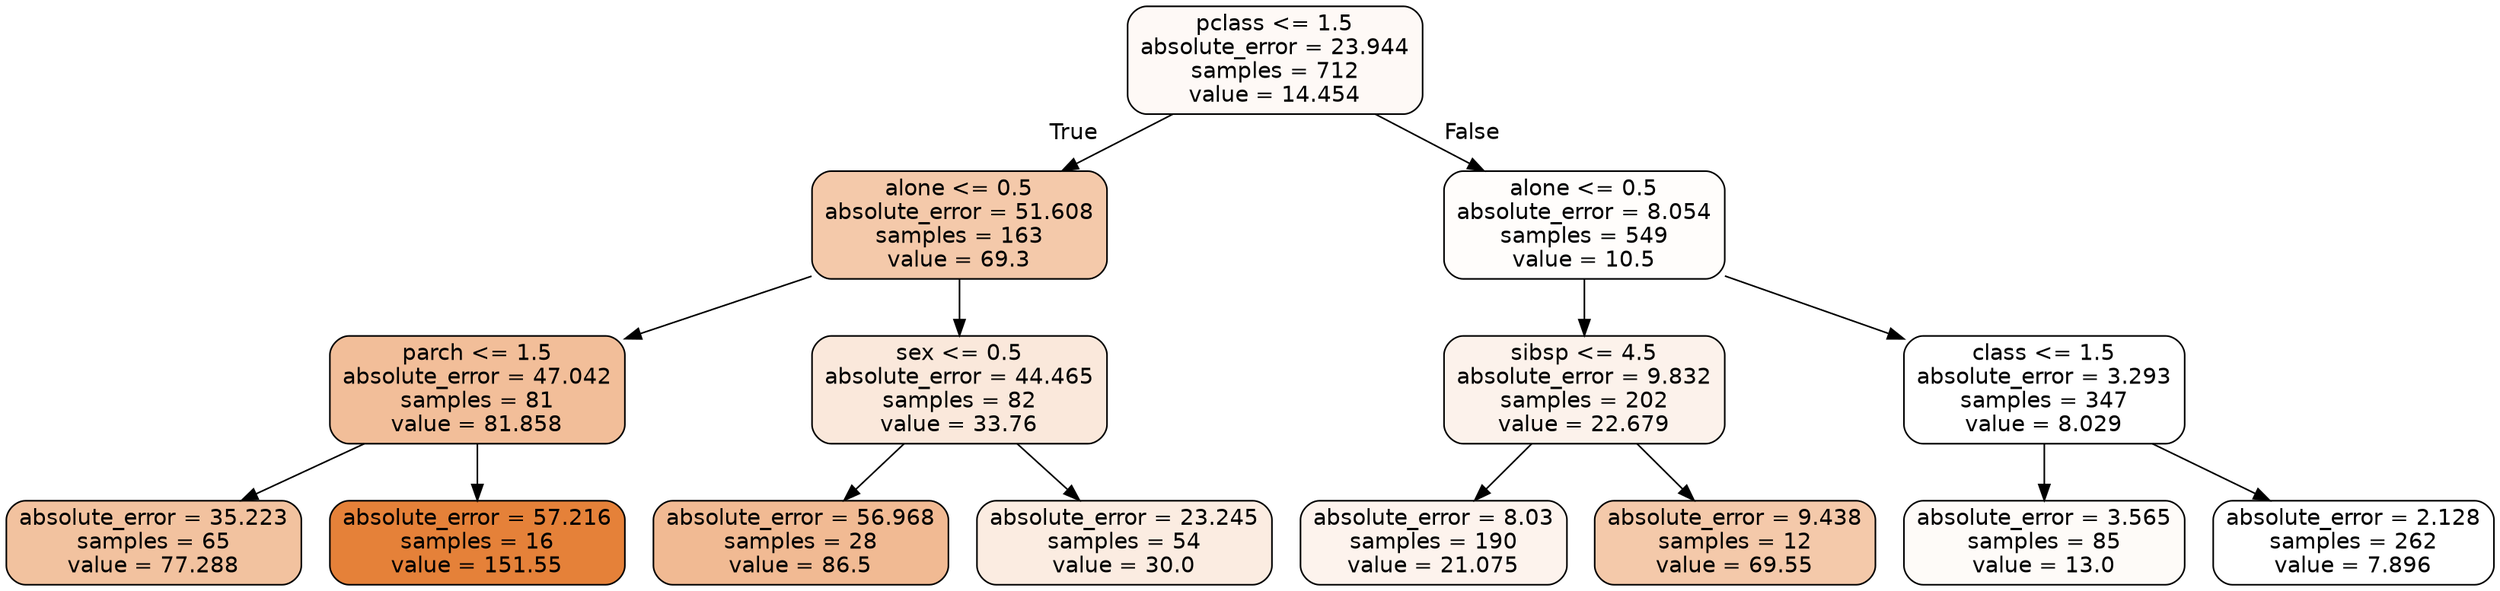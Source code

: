 digraph Tree {
node [shape=box, style="filled, rounded", color="black", fontname="helvetica"] ;
edge [fontname="helvetica"] ;
0 [label="pclass <= 1.5\nabsolute_error = 23.944\nsamples = 712\nvalue = 14.454", fillcolor="#fef9f6"] ;
1 [label="alone <= 0.5\nabsolute_error = 51.608\nsamples = 163\nvalue = 69.3", fillcolor="#f4c9aa"] ;
0 -> 1 [labeldistance=2.5, labelangle=45, headlabel="True"] ;
2 [label="parch <= 1.5\nabsolute_error = 47.042\nsamples = 81\nvalue = 81.858", fillcolor="#f2be99"] ;
1 -> 2 ;
3 [label="absolute_error = 35.223\nsamples = 65\nvalue = 77.288", fillcolor="#f2c29f"] ;
2 -> 3 ;
4 [label="absolute_error = 57.216\nsamples = 16\nvalue = 151.55", fillcolor="#e58139"] ;
2 -> 4 ;
5 [label="sex <= 0.5\nabsolute_error = 44.465\nsamples = 82\nvalue = 33.76", fillcolor="#fae8db"] ;
1 -> 5 ;
6 [label="absolute_error = 56.968\nsamples = 28\nvalue = 86.5", fillcolor="#f1ba93"] ;
5 -> 6 ;
7 [label="absolute_error = 23.245\nsamples = 54\nvalue = 30.0", fillcolor="#fbece1"] ;
5 -> 7 ;
8 [label="alone <= 0.5\nabsolute_error = 8.054\nsamples = 549\nvalue = 10.5", fillcolor="#fffdfb"] ;
0 -> 8 [labeldistance=2.5, labelangle=-45, headlabel="False"] ;
9 [label="sibsp <= 4.5\nabsolute_error = 9.832\nsamples = 202\nvalue = 22.679", fillcolor="#fcf2eb"] ;
8 -> 9 ;
10 [label="absolute_error = 8.03\nsamples = 190\nvalue = 21.075", fillcolor="#fdf3ed"] ;
9 -> 10 ;
11 [label="absolute_error = 9.438\nsamples = 12\nvalue = 69.55", fillcolor="#f4c9aa"] ;
9 -> 11 ;
12 [label="class <= 1.5\nabsolute_error = 3.293\nsamples = 347\nvalue = 8.029", fillcolor="#ffffff"] ;
8 -> 12 ;
13 [label="absolute_error = 3.565\nsamples = 85\nvalue = 13.0", fillcolor="#fefbf8"] ;
12 -> 13 ;
14 [label="absolute_error = 2.128\nsamples = 262\nvalue = 7.896", fillcolor="#ffffff"] ;
12 -> 14 ;
}